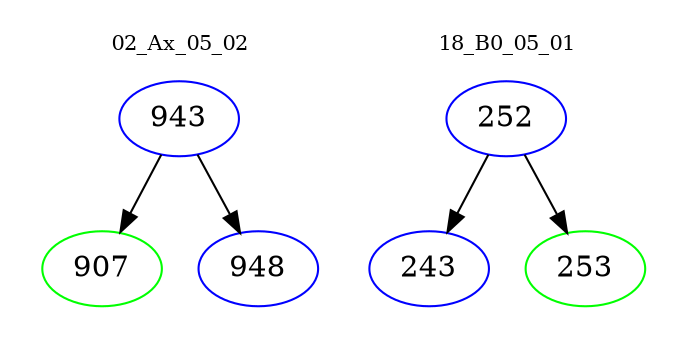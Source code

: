 digraph{
subgraph cluster_0 {
color = white
label = "02_Ax_05_02";
fontsize=10;
T0_943 [label="943", color="blue"]
T0_943 -> T0_907 [color="black"]
T0_907 [label="907", color="green"]
T0_943 -> T0_948 [color="black"]
T0_948 [label="948", color="blue"]
}
subgraph cluster_1 {
color = white
label = "18_B0_05_01";
fontsize=10;
T1_252 [label="252", color="blue"]
T1_252 -> T1_243 [color="black"]
T1_243 [label="243", color="blue"]
T1_252 -> T1_253 [color="black"]
T1_253 [label="253", color="green"]
}
}
